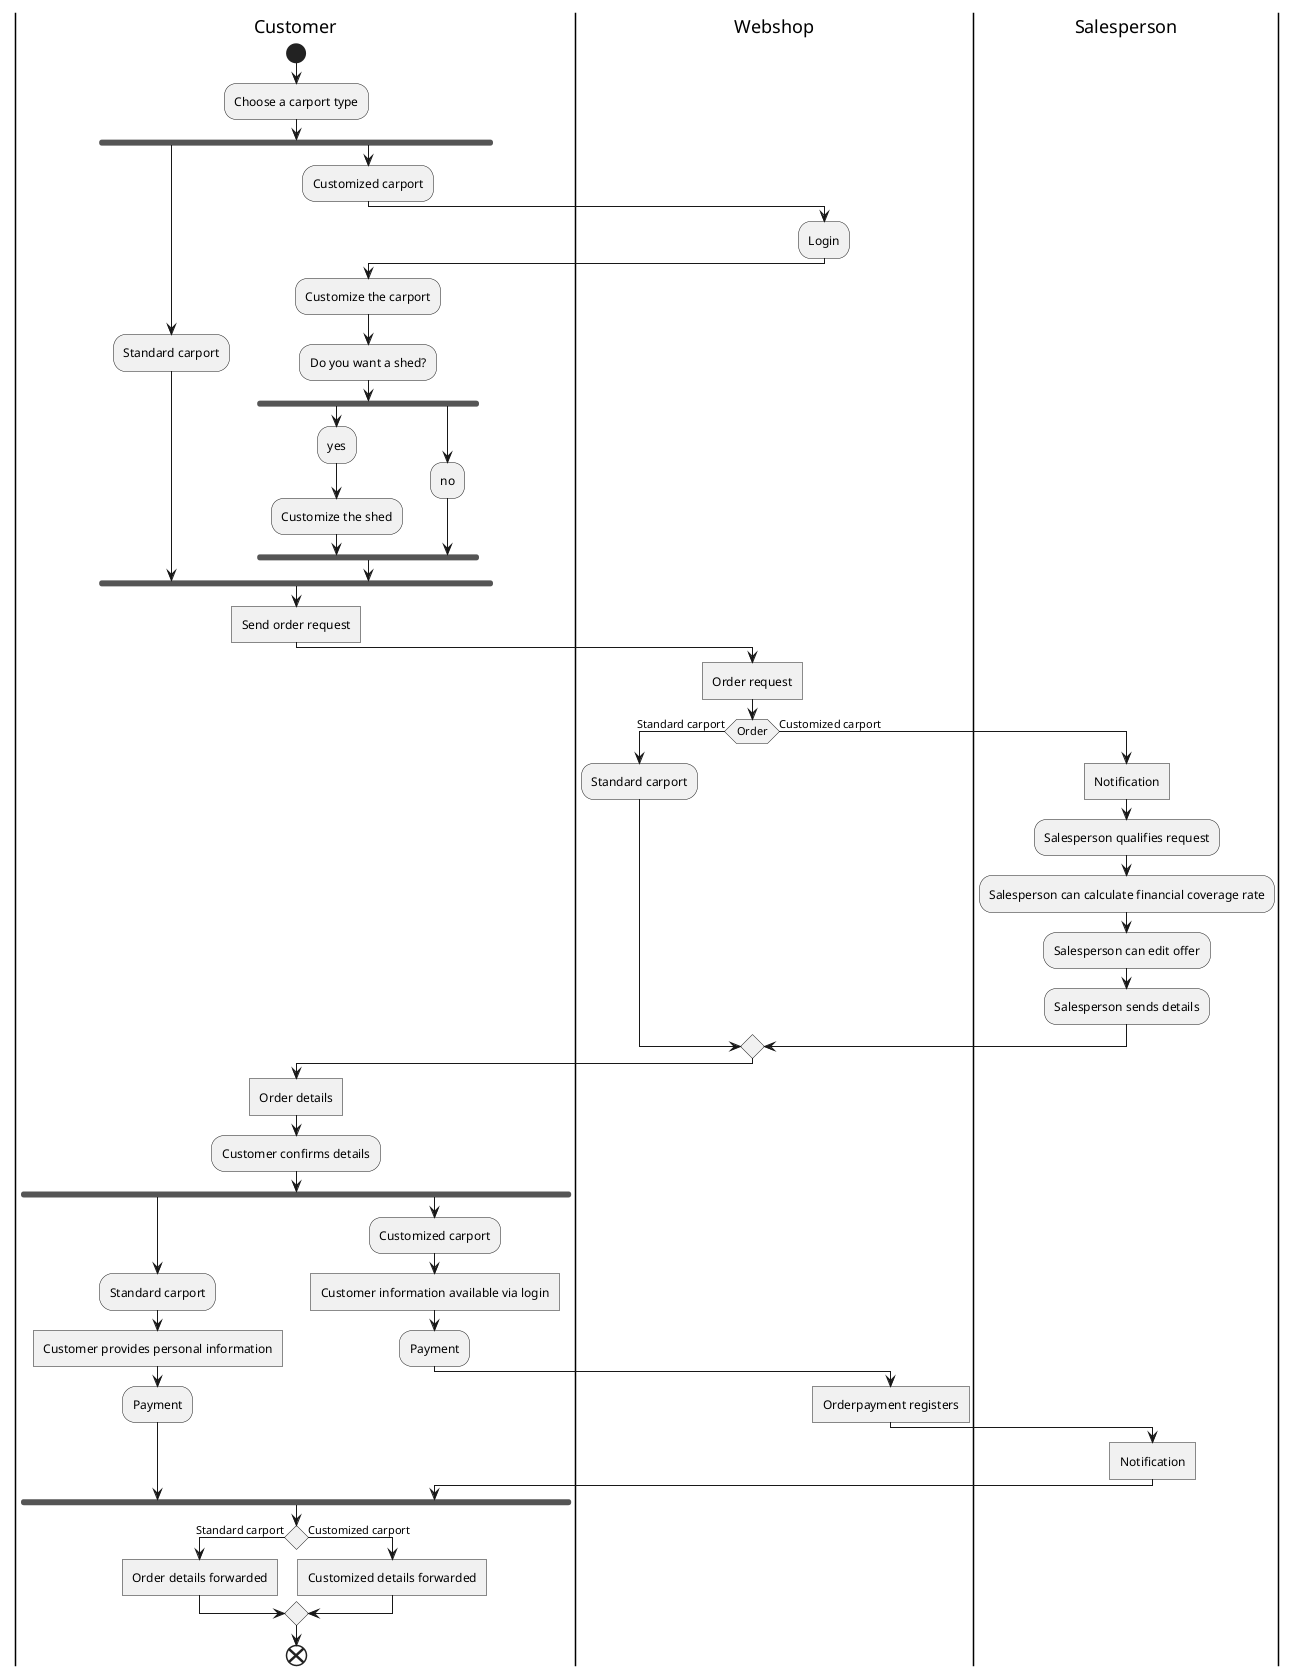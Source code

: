 @startuml
'https://plantuml.com/activity-diagram-beta

|Customer|
start
:Choose a carport type;
fork
:Standard carport;
fork again
:Customized carport;
|Webshop|
:Login;
|Customer|
:Customize the carport;
:Do you want a shed?;
fork
:yes;
:Customize the shed;
fork again
:no;
end fork
end fork
:Send order request]
|Webshop|
:Order request]
if (Order) then (Standard carport)
:Standard carport;
else (Customized carport)
|Salesperson|
:Notification]
:Salesperson qualifies request;
:Salesperson can calculate financial coverage rate;
:Salesperson can edit offer;
:Salesperson sends details;
endif
|Customer|
:Order details]
:Customer confirms details;

fork
:Standard carport;
:Customer provides personal information]
:Payment;
fork again
:Customized carport;
:Customer information available via login]
:Payment;
|Webshop|
:Orderpayment registers]
|Salesperson|
:Notification]

|Customer|
end fork
if () then (Standard carport)
:Order details forwarded]
else (Customized carport)
:Customized details forwarded]
endif
end

@enduml
